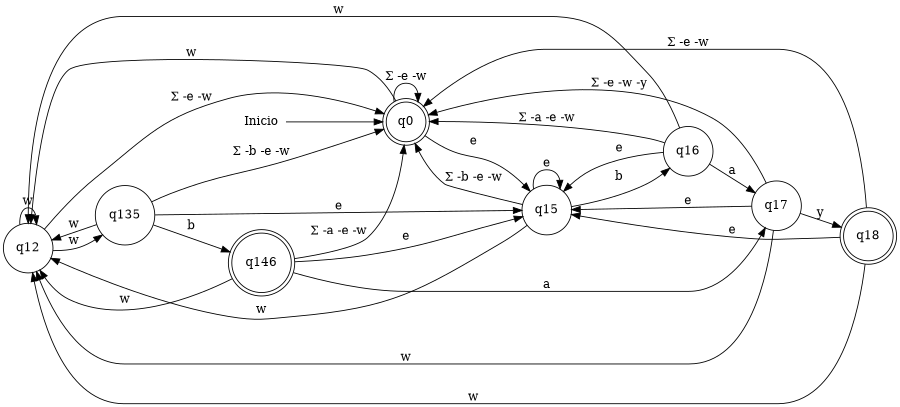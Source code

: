 digraph AFD {
	rankdir=LR;
	size="6"
	node [shape = circle]; q12
	node [shape = circle]; q15
	node [shape = circle]; q135
	node [shape = circle]; q16
	node [shape = circle]; q17
	node [shape = doublecircle]; q146
	node [shape = doublecircle]; q18

		q0 -> q0 [label = "Σ -e -w"];
		q0 -> q12 -> q12 -> q135 [label = "w"];
		q12 -> q0 [label = "Σ -e -w"];

		q135 -> q15 [label = "e"];
		q135 -> q12 [label = "w"];
		q135 -> q146 [label = "b"];
		q135 -> q0 [label = "Σ -b -e -w"];

		q146 -> q12 [label = "w"];
		q146 -> q15 [label = "e"];
		q146 -> q17 [label = "a"];
		q146 -> q0 [label = "Σ -a -e -w"];

		q0 -> q15 -> q15 [label = "e"];

		q15 -> q12 [label = "w"];
		q15 -> q16 [label = "b"];
		q15 -> q0 [label = "Σ -b -e -w"];

		q16 -> q12 [label = "w"];
		q16 -> q15 [label = "e"];
		q16 -> q17 [label = "a"];
		q16 -> q0 [label = "Σ -a -e -w"]; 

		q17 -> q12 [label = "w"];
		q17 -> q15 [label = "e"];
		q17 -> q18 [label = "y"];
		q17 -> q0 [label = "Σ -e -w -y"];

		q18 -> q12 [label = "w"];
		q18 -> q15 [label = "e"];
		q18 -> q0 [label = "Σ -e -w"];

	node [shape = none, label="Inicio"];
	s -> q0 ;
} 